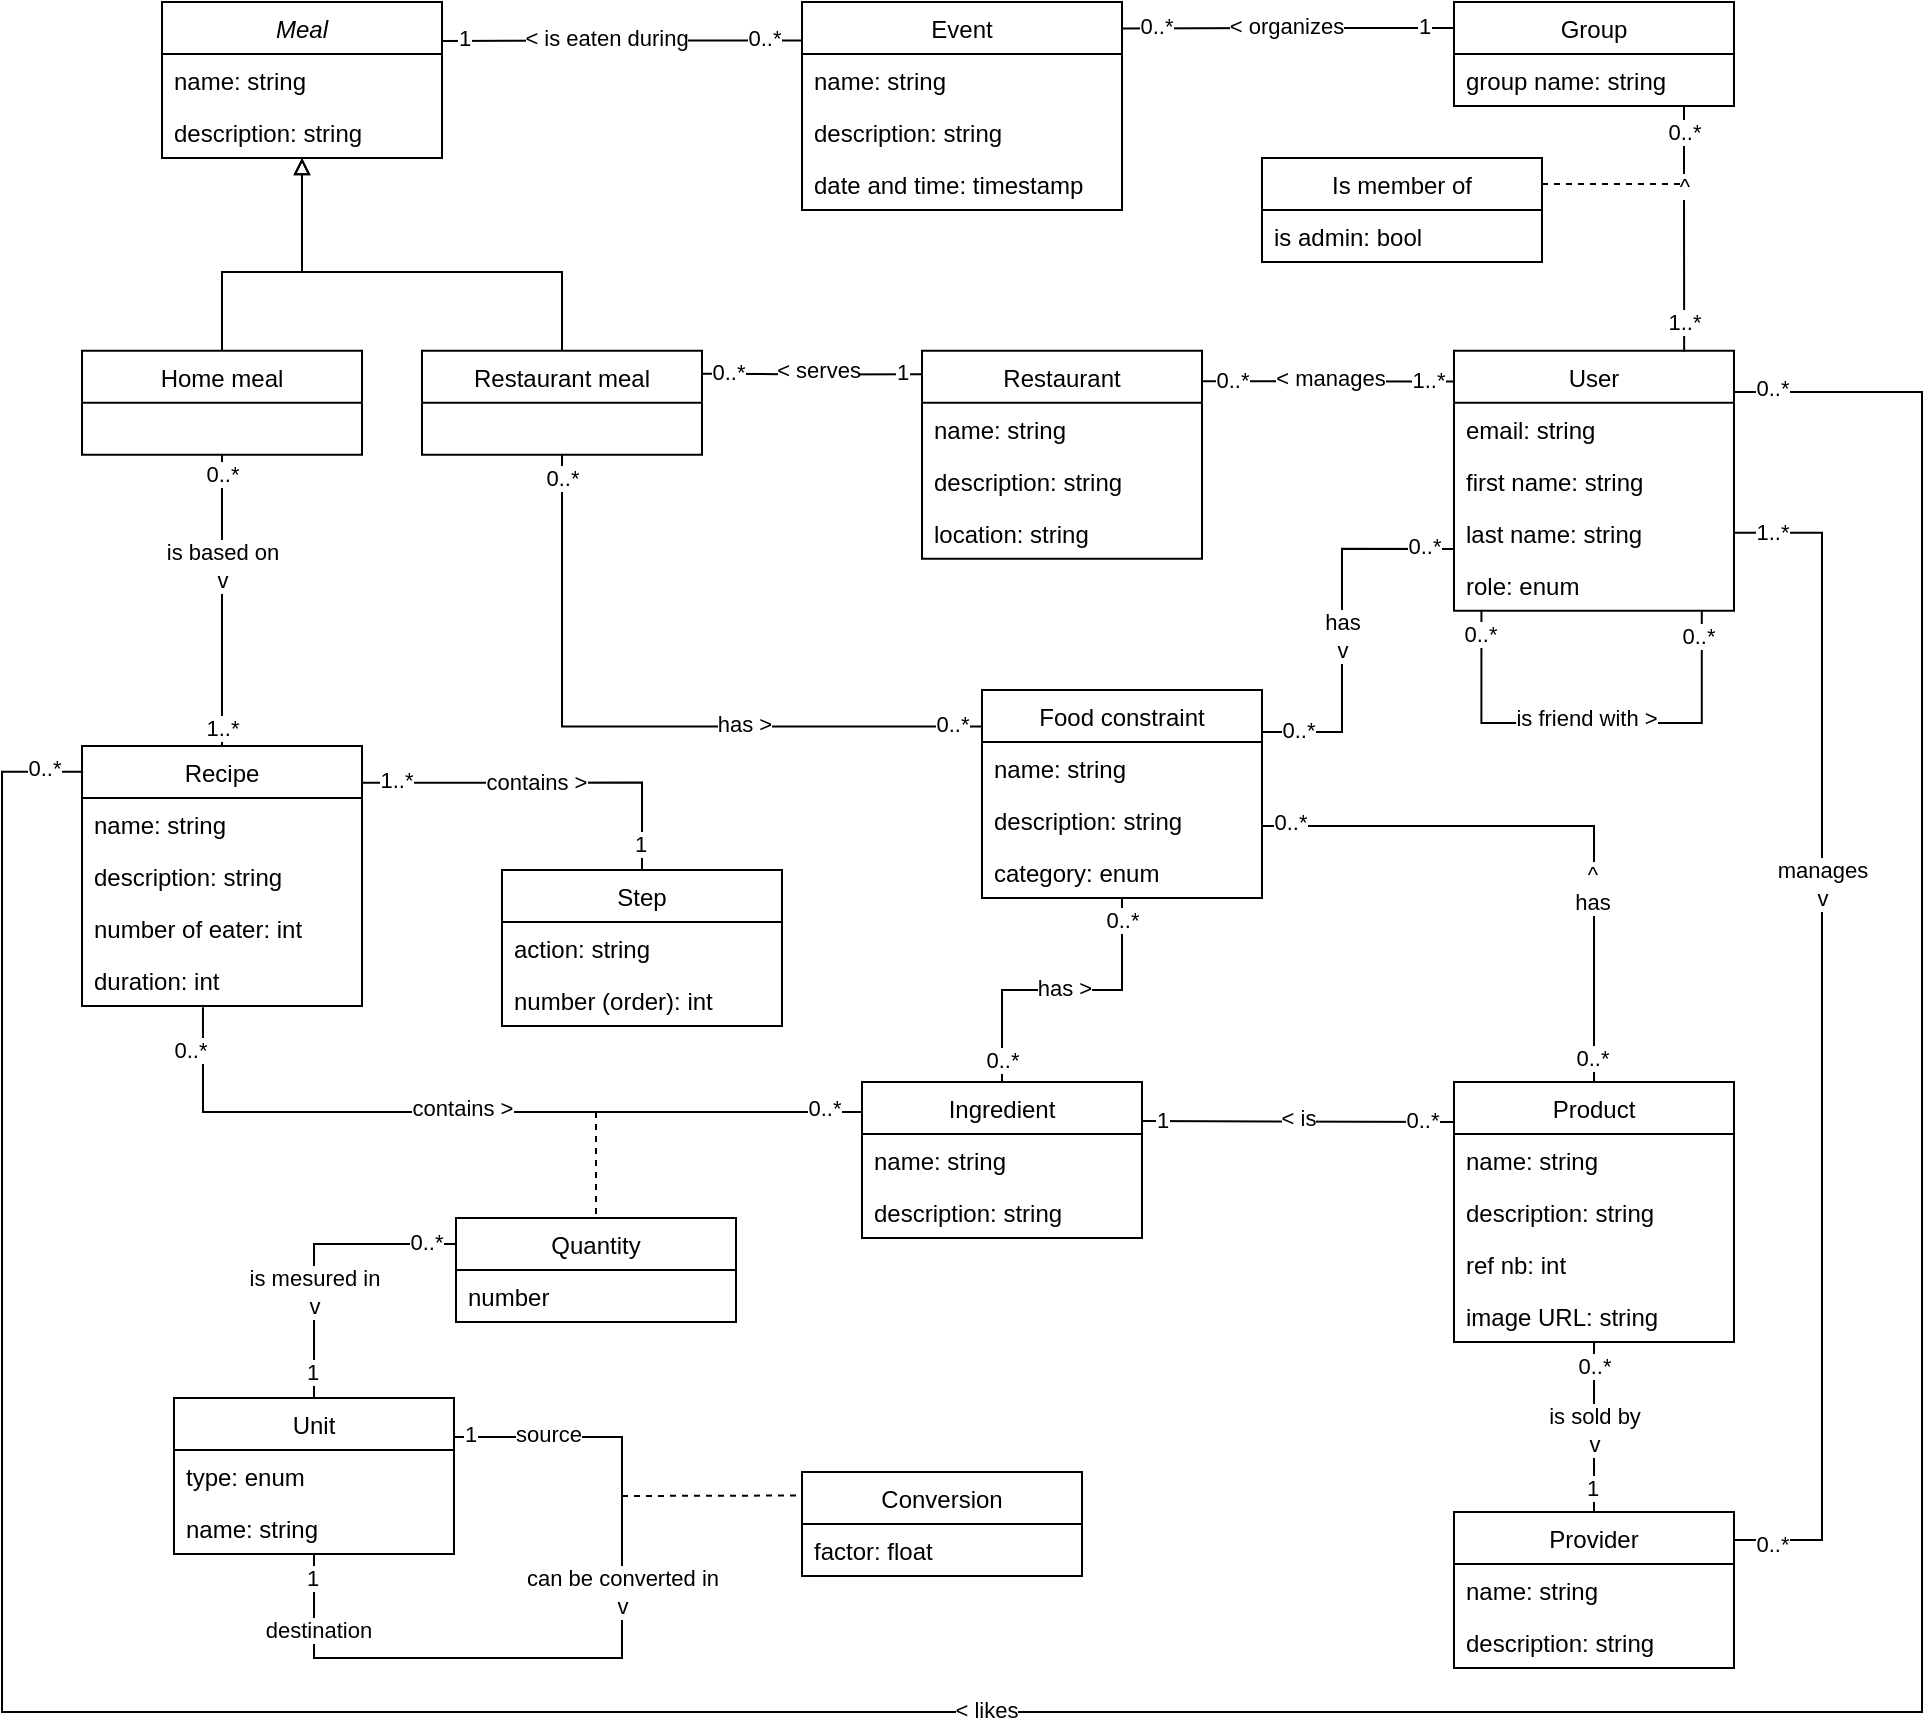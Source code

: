 <mxfile version="17.5.1" type="device"><diagram id="TqW5CA-NK5gwut6oddhq" name="Page-1"><mxGraphModel dx="1407" dy="1003" grid="1" gridSize="10" guides="1" tooltips="1" connect="1" arrows="1" fold="1" page="1" pageScale="1" pageWidth="827" pageHeight="1169" math="0" shadow="0"><root><mxCell id="0"/><mxCell id="1" parent="0"/><mxCell id="3Y7-TavHmKVDPiJVPNlu-1" value="Food constraint" style="swimlane;fontStyle=0;childLayout=stackLayout;horizontal=1;startSize=26;fillColor=none;horizontalStack=0;resizeParent=1;resizeParentMax=0;resizeLast=0;collapsible=1;marginBottom=0;fontColor=#000000;" parent="1" vertex="1"><mxGeometry x="1620" y="789" width="140" height="104" as="geometry"/></mxCell><mxCell id="3Y7-TavHmKVDPiJVPNlu-2" value="name: string" style="text;strokeColor=none;fillColor=none;align=left;verticalAlign=top;spacingLeft=4;spacingRight=4;overflow=hidden;rotatable=0;points=[[0,0.5],[1,0.5]];portConstraint=eastwest;fontColor=#000000;" parent="3Y7-TavHmKVDPiJVPNlu-1" vertex="1"><mxGeometry y="26" width="140" height="26" as="geometry"/></mxCell><mxCell id="3Y7-TavHmKVDPiJVPNlu-3" value="description: string" style="text;strokeColor=none;fillColor=none;align=left;verticalAlign=top;spacingLeft=4;spacingRight=4;overflow=hidden;rotatable=0;points=[[0,0.5],[1,0.5]];portConstraint=eastwest;fontColor=#000000;" parent="3Y7-TavHmKVDPiJVPNlu-1" vertex="1"><mxGeometry y="52" width="140" height="26" as="geometry"/></mxCell><mxCell id="KQlVbWrht6X0Lb1enAnc-1" value="category: enum" style="text;strokeColor=none;fillColor=none;align=left;verticalAlign=top;spacingLeft=4;spacingRight=4;overflow=hidden;rotatable=0;points=[[0,0.5],[1,0.5]];portConstraint=eastwest;fontColor=#000000;" parent="3Y7-TavHmKVDPiJVPNlu-1" vertex="1"><mxGeometry y="78" width="140" height="26" as="geometry"/></mxCell><mxCell id="3Y7-TavHmKVDPiJVPNlu-4" value="User" style="swimlane;fontStyle=0;childLayout=stackLayout;horizontal=1;startSize=26;fillColor=none;horizontalStack=0;resizeParent=1;resizeParentMax=0;resizeLast=0;collapsible=1;marginBottom=0;fontColor=#000000;" parent="1" vertex="1"><mxGeometry x="1856" y="619.43" width="140" height="130" as="geometry"/></mxCell><mxCell id="3Y7-TavHmKVDPiJVPNlu-6" value="email: string" style="text;strokeColor=none;fillColor=none;align=left;verticalAlign=top;spacingLeft=4;spacingRight=4;overflow=hidden;rotatable=0;points=[[0,0.5],[1,0.5]];portConstraint=eastwest;fontColor=#000000;" parent="3Y7-TavHmKVDPiJVPNlu-4" vertex="1"><mxGeometry y="26" width="140" height="26" as="geometry"/></mxCell><mxCell id="3Y7-TavHmKVDPiJVPNlu-7" value="first name: string" style="text;strokeColor=none;fillColor=none;align=left;verticalAlign=top;spacingLeft=4;spacingRight=4;overflow=hidden;rotatable=0;points=[[0,0.5],[1,0.5]];portConstraint=eastwest;fontColor=#000000;" parent="3Y7-TavHmKVDPiJVPNlu-4" vertex="1"><mxGeometry y="52" width="140" height="26" as="geometry"/></mxCell><mxCell id="3Y7-TavHmKVDPiJVPNlu-8" value="last name: string" style="text;strokeColor=none;fillColor=none;align=left;verticalAlign=top;spacingLeft=4;spacingRight=4;overflow=hidden;rotatable=0;points=[[0,0.5],[1,0.5]];portConstraint=eastwest;fontColor=#000000;" parent="3Y7-TavHmKVDPiJVPNlu-4" vertex="1"><mxGeometry y="78" width="140" height="26" as="geometry"/></mxCell><mxCell id="LZzY1pTUdGnfI9EQ-fcA-3" value="role: enum" style="text;strokeColor=none;fillColor=none;align=left;verticalAlign=top;spacingLeft=4;spacingRight=4;overflow=hidden;rotatable=0;points=[[0,0.5],[1,0.5]];portConstraint=eastwest;fontColor=#000000;" parent="3Y7-TavHmKVDPiJVPNlu-4" vertex="1"><mxGeometry y="104" width="140" height="26" as="geometry"/></mxCell><mxCell id="LZzY1pTUdGnfI9EQ-fcA-28" style="edgeStyle=orthogonalEdgeStyle;rounded=0;orthogonalLoop=1;jettySize=auto;html=1;endArrow=none;endFill=0;strokeColor=#000000;entryX=0.098;entryY=0.992;entryDx=0;entryDy=0;entryPerimeter=0;exitX=0.885;exitY=1;exitDx=0;exitDy=0;exitPerimeter=0;fontColor=#000000;" parent="3Y7-TavHmKVDPiJVPNlu-4" source="LZzY1pTUdGnfI9EQ-fcA-3" target="LZzY1pTUdGnfI9EQ-fcA-3" edge="1"><mxGeometry relative="1" as="geometry"><mxPoint x="124" y="130.57" as="sourcePoint"/><mxPoint x="14" y="150.57" as="targetPoint"/><Array as="points"><mxPoint x="124" y="186"/><mxPoint x="14" y="186"/></Array></mxGeometry></mxCell><mxCell id="LZzY1pTUdGnfI9EQ-fcA-29" value="is friend with &amp;gt;" style="edgeLabel;html=1;align=center;verticalAlign=middle;resizable=0;points=[];fontColor=#000000;" parent="LZzY1pTUdGnfI9EQ-fcA-28" vertex="1" connectable="0"><mxGeometry x="0.316" y="-2" relative="1" as="geometry"><mxPoint x="32" y="-1" as="offset"/></mxGeometry></mxCell><mxCell id="LZzY1pTUdGnfI9EQ-fcA-30" value="0..*" style="edgeLabel;html=1;align=center;verticalAlign=middle;resizable=0;points=[];fontColor=#000000;" parent="LZzY1pTUdGnfI9EQ-fcA-28" vertex="1" connectable="0"><mxGeometry x="0.914" relative="1" as="geometry"><mxPoint x="-1" y="2" as="offset"/></mxGeometry></mxCell><mxCell id="LZzY1pTUdGnfI9EQ-fcA-31" value="0..*" style="edgeLabel;html=1;align=center;verticalAlign=middle;resizable=0;points=[];fontColor=#000000;" parent="LZzY1pTUdGnfI9EQ-fcA-28" vertex="1" connectable="0"><mxGeometry x="-0.824" relative="1" as="geometry"><mxPoint x="-2" y="-7" as="offset"/></mxGeometry></mxCell><mxCell id="3Y7-TavHmKVDPiJVPNlu-84" style="edgeStyle=orthogonalEdgeStyle;rounded=0;orthogonalLoop=1;jettySize=auto;html=1;exitX=0.5;exitY=0;exitDx=0;exitDy=0;endArrow=none;endFill=0;entryX=0.5;entryY=1;entryDx=0;entryDy=0;fontColor=#000000;" parent="1" source="3Y7-TavHmKVDPiJVPNlu-9" target="3Y7-TavHmKVDPiJVPNlu-1" edge="1"><mxGeometry relative="1" as="geometry"><mxPoint x="1700" y="890" as="targetPoint"/></mxGeometry></mxCell><mxCell id="3Y7-TavHmKVDPiJVPNlu-85" value="has &amp;gt;" style="edgeLabel;html=1;align=center;verticalAlign=middle;resizable=0;points=[];fontColor=#000000;" parent="3Y7-TavHmKVDPiJVPNlu-84" vertex="1" connectable="0"><mxGeometry x="-0.137" relative="1" as="geometry"><mxPoint x="11" y="-1" as="offset"/></mxGeometry></mxCell><mxCell id="3Y7-TavHmKVDPiJVPNlu-108" value="0..*" style="edgeLabel;html=1;align=center;verticalAlign=middle;resizable=0;points=[];fontColor=#000000;" parent="3Y7-TavHmKVDPiJVPNlu-84" vertex="1" connectable="0"><mxGeometry x="0.82" relative="1" as="geometry"><mxPoint y="-3" as="offset"/></mxGeometry></mxCell><mxCell id="3Y7-TavHmKVDPiJVPNlu-109" value="0..*" style="edgeLabel;html=1;align=center;verticalAlign=middle;resizable=0;points=[];fontColor=#000000;" parent="3Y7-TavHmKVDPiJVPNlu-84" vertex="1" connectable="0"><mxGeometry x="-0.863" relative="1" as="geometry"><mxPoint y="-1" as="offset"/></mxGeometry></mxCell><mxCell id="3Y7-TavHmKVDPiJVPNlu-9" value="Ingredient" style="swimlane;fontStyle=0;childLayout=stackLayout;horizontal=1;startSize=26;fillColor=none;horizontalStack=0;resizeParent=1;resizeParentMax=0;resizeLast=0;collapsible=1;marginBottom=0;fontColor=#000000;" parent="1" vertex="1"><mxGeometry x="1560" y="985" width="140" height="78" as="geometry"/></mxCell><mxCell id="3Y7-TavHmKVDPiJVPNlu-10" value="name: string" style="text;strokeColor=none;fillColor=none;align=left;verticalAlign=top;spacingLeft=4;spacingRight=4;overflow=hidden;rotatable=0;points=[[0,0.5],[1,0.5]];portConstraint=eastwest;fontColor=#000000;" parent="3Y7-TavHmKVDPiJVPNlu-9" vertex="1"><mxGeometry y="26" width="140" height="26" as="geometry"/></mxCell><mxCell id="3Y7-TavHmKVDPiJVPNlu-11" value="description: string" style="text;strokeColor=none;fillColor=none;align=left;verticalAlign=top;spacingLeft=4;spacingRight=4;overflow=hidden;rotatable=0;points=[[0,0.5],[1,0.5]];portConstraint=eastwest;fontColor=#000000;" parent="3Y7-TavHmKVDPiJVPNlu-9" vertex="1"><mxGeometry y="52" width="140" height="26" as="geometry"/></mxCell><mxCell id="3Y7-TavHmKVDPiJVPNlu-17" value="Meal" style="swimlane;fontStyle=2;childLayout=stackLayout;horizontal=1;startSize=26;fillColor=none;horizontalStack=0;resizeParent=1;resizeParentMax=0;resizeLast=0;collapsible=1;marginBottom=0;fontColor=#000000;" parent="1" vertex="1"><mxGeometry x="1210" y="445" width="140" height="78" as="geometry"/></mxCell><mxCell id="3Y7-TavHmKVDPiJVPNlu-18" value="name: string" style="text;strokeColor=none;fillColor=none;align=left;verticalAlign=top;spacingLeft=4;spacingRight=4;overflow=hidden;rotatable=0;points=[[0,0.5],[1,0.5]];portConstraint=eastwest;fontColor=#000000;" parent="3Y7-TavHmKVDPiJVPNlu-17" vertex="1"><mxGeometry y="26" width="140" height="26" as="geometry"/></mxCell><mxCell id="3Y7-TavHmKVDPiJVPNlu-19" value="description: string" style="text;strokeColor=none;fillColor=none;align=left;verticalAlign=top;spacingLeft=4;spacingRight=4;overflow=hidden;rotatable=0;points=[[0,0.5],[1,0.5]];portConstraint=eastwest;fontColor=#000000;" parent="3Y7-TavHmKVDPiJVPNlu-17" vertex="1"><mxGeometry y="52" width="140" height="26" as="geometry"/></mxCell><mxCell id="3Y7-TavHmKVDPiJVPNlu-52" style="edgeStyle=orthogonalEdgeStyle;rounded=0;orthogonalLoop=1;jettySize=auto;html=1;exitX=0.5;exitY=1;exitDx=0;exitDy=0;endArrow=none;endFill=0;entryX=0.222;entryY=0.003;entryDx=0;entryDy=0;entryPerimeter=0;fontColor=#000000;" parent="1" edge="1"><mxGeometry relative="1" as="geometry"><mxPoint x="1971" y="497.0" as="sourcePoint"/><mxPoint x="1971.08" y="619.82" as="targetPoint"/><Array as="points"><mxPoint x="1971" y="530"/><mxPoint x="1971" y="530"/></Array></mxGeometry></mxCell><mxCell id="3Y7-TavHmKVDPiJVPNlu-53" value="&lt;div&gt;^&lt;br&gt;&lt;/div&gt;" style="edgeLabel;html=1;align=center;verticalAlign=middle;resizable=0;points=[];fontColor=#000000;" parent="3Y7-TavHmKVDPiJVPNlu-52" vertex="1" connectable="0"><mxGeometry x="0.435" relative="1" as="geometry"><mxPoint y="-48" as="offset"/></mxGeometry></mxCell><mxCell id="3Y7-TavHmKVDPiJVPNlu-87" value="1..*" style="edgeLabel;html=1;align=center;verticalAlign=middle;resizable=0;points=[];fontColor=#000000;" parent="3Y7-TavHmKVDPiJVPNlu-52" vertex="1" connectable="0"><mxGeometry x="0.792" relative="1" as="geometry"><mxPoint y="-2" as="offset"/></mxGeometry></mxCell><mxCell id="3Y7-TavHmKVDPiJVPNlu-88" value="0..*" style="edgeLabel;html=1;align=center;verticalAlign=middle;resizable=0;points=[];fontColor=#000000;" parent="3Y7-TavHmKVDPiJVPNlu-52" vertex="1" connectable="0"><mxGeometry x="-0.821" relative="1" as="geometry"><mxPoint y="2" as="offset"/></mxGeometry></mxCell><mxCell id="3Y7-TavHmKVDPiJVPNlu-20" value="Group" style="swimlane;fontStyle=0;childLayout=stackLayout;horizontal=1;startSize=26;fillColor=none;horizontalStack=0;resizeParent=1;resizeParentMax=0;resizeLast=0;collapsible=1;marginBottom=0;fontColor=#000000;" parent="1" vertex="1"><mxGeometry x="1856" y="445" width="140" height="52" as="geometry"><mxRectangle x="1830" y="445" width="70" height="26" as="alternateBounds"/></mxGeometry></mxCell><mxCell id="3Y7-TavHmKVDPiJVPNlu-21" value="group name: string" style="text;strokeColor=none;fillColor=none;align=left;verticalAlign=top;spacingLeft=4;spacingRight=4;overflow=hidden;rotatable=0;points=[[0,0.5],[1,0.5]];portConstraint=eastwest;fontColor=#000000;" parent="3Y7-TavHmKVDPiJVPNlu-20" vertex="1"><mxGeometry y="26" width="140" height="26" as="geometry"/></mxCell><mxCell id="3Y7-TavHmKVDPiJVPNlu-22" value="Event" style="swimlane;fontStyle=0;childLayout=stackLayout;horizontal=1;startSize=26;fillColor=none;horizontalStack=0;resizeParent=1;resizeParentMax=0;resizeLast=0;collapsible=1;marginBottom=0;fontColor=#000000;" parent="1" vertex="1"><mxGeometry x="1530" y="445" width="160" height="104" as="geometry"/></mxCell><mxCell id="3Y7-TavHmKVDPiJVPNlu-23" value="name: string" style="text;strokeColor=none;fillColor=none;align=left;verticalAlign=top;spacingLeft=4;spacingRight=4;overflow=hidden;rotatable=0;points=[[0,0.5],[1,0.5]];portConstraint=eastwest;fontColor=#000000;" parent="3Y7-TavHmKVDPiJVPNlu-22" vertex="1"><mxGeometry y="26" width="160" height="26" as="geometry"/></mxCell><mxCell id="3Y7-TavHmKVDPiJVPNlu-24" value="description: string" style="text;strokeColor=none;fillColor=none;align=left;verticalAlign=top;spacingLeft=4;spacingRight=4;overflow=hidden;rotatable=0;points=[[0,0.5],[1,0.5]];portConstraint=eastwest;fontColor=#000000;" parent="3Y7-TavHmKVDPiJVPNlu-22" vertex="1"><mxGeometry y="52" width="160" height="26" as="geometry"/></mxCell><mxCell id="3Y7-TavHmKVDPiJVPNlu-25" value="date and time: timestamp" style="text;strokeColor=none;fillColor=none;align=left;verticalAlign=top;spacingLeft=4;spacingRight=4;overflow=hidden;rotatable=0;points=[[0,0.5],[1,0.5]];portConstraint=eastwest;fontColor=#000000;" parent="3Y7-TavHmKVDPiJVPNlu-22" vertex="1"><mxGeometry y="78" width="160" height="26" as="geometry"/></mxCell><mxCell id="3Y7-TavHmKVDPiJVPNlu-63" style="edgeStyle=orthogonalEdgeStyle;rounded=0;orthogonalLoop=1;jettySize=auto;html=1;exitX=0.5;exitY=1;exitDx=0;exitDy=0;entryX=0.5;entryY=0;entryDx=0;entryDy=0;endArrow=none;endFill=0;fontColor=#000000;" parent="1" source="3Y7-TavHmKVDPiJVPNlu-26" target="3Y7-TavHmKVDPiJVPNlu-31" edge="1"><mxGeometry relative="1" as="geometry"/></mxCell><mxCell id="3Y7-TavHmKVDPiJVPNlu-64" value="&lt;div&gt;is based on&lt;/div&gt;&lt;div&gt;v&lt;br&gt;&lt;/div&gt;" style="edgeLabel;html=1;align=center;verticalAlign=middle;resizable=0;points=[];fontColor=#000000;" parent="3Y7-TavHmKVDPiJVPNlu-63" vertex="1" connectable="0"><mxGeometry x="0.686" relative="1" as="geometry"><mxPoint y="-67" as="offset"/></mxGeometry></mxCell><mxCell id="3Y7-TavHmKVDPiJVPNlu-93" value="0..*" style="edgeLabel;html=1;align=center;verticalAlign=middle;resizable=0;points=[];fontColor=#000000;" parent="3Y7-TavHmKVDPiJVPNlu-63" vertex="1" connectable="0"><mxGeometry x="-0.791" relative="1" as="geometry"><mxPoint y="-6" as="offset"/></mxGeometry></mxCell><mxCell id="3Y7-TavHmKVDPiJVPNlu-94" value="1..*" style="edgeLabel;html=1;align=center;verticalAlign=middle;resizable=0;points=[];fontColor=#000000;" parent="3Y7-TavHmKVDPiJVPNlu-63" vertex="1" connectable="0"><mxGeometry x="0.778" relative="1" as="geometry"><mxPoint y="7" as="offset"/></mxGeometry></mxCell><mxCell id="rPFVRI6o-lbLPfudPGqJ-1" style="edgeStyle=orthogonalEdgeStyle;rounded=0;orthogonalLoop=1;jettySize=auto;html=1;exitX=0.5;exitY=0;exitDx=0;exitDy=0;entryX=0.5;entryY=1;entryDx=0;entryDy=0;endArrow=block;endFill=0;fontColor=#000000;" parent="1" source="3Y7-TavHmKVDPiJVPNlu-26" target="3Y7-TavHmKVDPiJVPNlu-17" edge="1"><mxGeometry relative="1" as="geometry"><mxPoint x="1340" y="530" as="targetPoint"/><Array as="points"><mxPoint x="1240" y="580"/><mxPoint x="1280" y="580"/></Array></mxGeometry></mxCell><mxCell id="3Y7-TavHmKVDPiJVPNlu-26" value="Home meal" style="swimlane;fontStyle=0;childLayout=stackLayout;horizontal=1;startSize=26;fillColor=none;horizontalStack=0;resizeParent=1;resizeParentMax=0;resizeLast=0;collapsible=1;marginBottom=0;fontColor=#000000;" parent="1" vertex="1"><mxGeometry x="1170" y="619.43" width="140" height="52" as="geometry"/></mxCell><mxCell id="3Y7-TavHmKVDPiJVPNlu-77" style="edgeStyle=orthogonalEdgeStyle;rounded=0;orthogonalLoop=1;jettySize=auto;html=1;exitX=0.5;exitY=1;exitDx=0;exitDy=0;entryX=0.001;entryY=0.176;entryDx=0;entryDy=0;endArrow=none;endFill=0;entryPerimeter=0;fontColor=#000000;" parent="1" source="3Y7-TavHmKVDPiJVPNlu-27" target="3Y7-TavHmKVDPiJVPNlu-1" edge="1"><mxGeometry relative="1" as="geometry"><mxPoint x="1000" y="562.14" as="sourcePoint"/><mxPoint x="1135" y="728.71" as="targetPoint"/></mxGeometry></mxCell><mxCell id="3Y7-TavHmKVDPiJVPNlu-78" value="&lt;div&gt;has &amp;gt;&lt;br&gt;&lt;/div&gt;" style="edgeLabel;html=1;align=center;verticalAlign=middle;resizable=0;points=[];fontColor=#000000;" parent="3Y7-TavHmKVDPiJVPNlu-77" vertex="1" connectable="0"><mxGeometry x="0.316" y="-2" relative="1" as="geometry"><mxPoint x="-1" y="-4" as="offset"/></mxGeometry></mxCell><mxCell id="3Y7-TavHmKVDPiJVPNlu-103" value="0..*" style="edgeLabel;html=1;align=center;verticalAlign=middle;resizable=0;points=[];fontColor=#000000;" parent="3Y7-TavHmKVDPiJVPNlu-77" vertex="1" connectable="0"><mxGeometry x="-0.863" relative="1" as="geometry"><mxPoint y="-12" as="offset"/></mxGeometry></mxCell><mxCell id="3Y7-TavHmKVDPiJVPNlu-104" value="0..*" style="edgeLabel;html=1;align=center;verticalAlign=middle;resizable=0;points=[];fontColor=#000000;" parent="3Y7-TavHmKVDPiJVPNlu-77" vertex="1" connectable="0"><mxGeometry x="0.919" y="-1" relative="1" as="geometry"><mxPoint x="-1" y="-3" as="offset"/></mxGeometry></mxCell><mxCell id="rPFVRI6o-lbLPfudPGqJ-3" style="edgeStyle=orthogonalEdgeStyle;rounded=0;orthogonalLoop=1;jettySize=auto;html=1;endArrow=block;endFill=0;entryX=0.5;entryY=1.001;entryDx=0;entryDy=0;entryPerimeter=0;exitX=0.5;exitY=0;exitDx=0;exitDy=0;fontColor=#000000;" parent="1" source="3Y7-TavHmKVDPiJVPNlu-27" target="3Y7-TavHmKVDPiJVPNlu-19" edge="1"><mxGeometry relative="1" as="geometry"><mxPoint x="1350" y="530" as="targetPoint"/><mxPoint x="1450" y="570" as="sourcePoint"/><Array as="points"><mxPoint x="1410" y="580"/><mxPoint x="1280" y="580"/></Array></mxGeometry></mxCell><mxCell id="3Y7-TavHmKVDPiJVPNlu-27" value="Restaurant meal" style="swimlane;fontStyle=0;childLayout=stackLayout;horizontal=1;startSize=26;fillColor=none;horizontalStack=0;resizeParent=1;resizeParentMax=0;resizeLast=0;collapsible=1;marginBottom=0;fontColor=#000000;" parent="1" vertex="1"><mxGeometry x="1340" y="619.43" width="140" height="52" as="geometry"/></mxCell><mxCell id="3Y7-TavHmKVDPiJVPNlu-31" value="Recipe" style="swimlane;fontStyle=0;childLayout=stackLayout;horizontal=1;startSize=26;fillColor=none;horizontalStack=0;resizeParent=1;resizeParentMax=0;resizeLast=0;collapsible=1;marginBottom=0;fontColor=#000000;" parent="1" vertex="1"><mxGeometry x="1170" y="817" width="140" height="130" as="geometry"/></mxCell><mxCell id="3Y7-TavHmKVDPiJVPNlu-32" value="name: string" style="text;strokeColor=none;fillColor=none;align=left;verticalAlign=top;spacingLeft=4;spacingRight=4;overflow=hidden;rotatable=0;points=[[0,0.5],[1,0.5]];portConstraint=eastwest;fontColor=#000000;" parent="3Y7-TavHmKVDPiJVPNlu-31" vertex="1"><mxGeometry y="26" width="140" height="26" as="geometry"/></mxCell><mxCell id="3Y7-TavHmKVDPiJVPNlu-33" value="description: string" style="text;strokeColor=none;fillColor=none;align=left;verticalAlign=top;spacingLeft=4;spacingRight=4;overflow=hidden;rotatable=0;points=[[0,0.5],[1,0.5]];portConstraint=eastwest;fontColor=#000000;" parent="3Y7-TavHmKVDPiJVPNlu-31" vertex="1"><mxGeometry y="52" width="140" height="26" as="geometry"/></mxCell><mxCell id="3Y7-TavHmKVDPiJVPNlu-34" value="number of eater: int" style="text;strokeColor=none;fillColor=none;align=left;verticalAlign=top;spacingLeft=4;spacingRight=4;overflow=hidden;rotatable=0;points=[[0,0.5],[1,0.5]];portConstraint=eastwest;fontColor=#000000;" parent="3Y7-TavHmKVDPiJVPNlu-31" vertex="1"><mxGeometry y="78" width="140" height="26" as="geometry"/></mxCell><mxCell id="LZzY1pTUdGnfI9EQ-fcA-20" value="duration: int" style="text;strokeColor=none;fillColor=none;align=left;verticalAlign=top;spacingLeft=4;spacingRight=4;overflow=hidden;rotatable=0;points=[[0,0.5],[1,0.5]];portConstraint=eastwest;fontColor=#000000;" parent="3Y7-TavHmKVDPiJVPNlu-31" vertex="1"><mxGeometry y="104" width="140" height="26" as="geometry"/></mxCell><mxCell id="3Y7-TavHmKVDPiJVPNlu-65" style="edgeStyle=orthogonalEdgeStyle;rounded=0;orthogonalLoop=1;jettySize=auto;html=1;entryX=1.002;entryY=0.219;entryDx=0;entryDy=0;endArrow=none;endFill=0;exitX=-0.003;exitY=0.113;exitDx=0;exitDy=0;exitPerimeter=0;entryPerimeter=0;fontColor=#000000;" parent="1" source="3Y7-TavHmKVDPiJVPNlu-35" target="3Y7-TavHmKVDPiJVPNlu-27" edge="1"><mxGeometry relative="1" as="geometry"><Array as="points"><mxPoint x="1530" y="631"/><mxPoint x="1500" y="631"/></Array><mxPoint x="1460" y="777" as="sourcePoint"/></mxGeometry></mxCell><mxCell id="3Y7-TavHmKVDPiJVPNlu-66" value="&lt;div&gt;&amp;lt; serves&lt;br&gt;&lt;/div&gt;" style="edgeLabel;html=1;align=center;verticalAlign=middle;resizable=0;points=[];fontColor=#000000;" parent="3Y7-TavHmKVDPiJVPNlu-65" vertex="1" connectable="0"><mxGeometry x="-0.693" y="1" relative="1" as="geometry"><mxPoint x="-35" y="-3" as="offset"/></mxGeometry></mxCell><mxCell id="3Y7-TavHmKVDPiJVPNlu-101" value="1" style="edgeLabel;html=1;align=center;verticalAlign=middle;resizable=0;points=[];fontColor=#000000;" parent="3Y7-TavHmKVDPiJVPNlu-65" vertex="1" connectable="0"><mxGeometry x="-0.777" relative="1" as="geometry"><mxPoint x="2" y="-1" as="offset"/></mxGeometry></mxCell><mxCell id="3Y7-TavHmKVDPiJVPNlu-102" value="0..*" style="edgeLabel;html=1;align=center;verticalAlign=middle;resizable=0;points=[];fontColor=#000000;" parent="3Y7-TavHmKVDPiJVPNlu-65" vertex="1" connectable="0"><mxGeometry x="0.769" relative="1" as="geometry"><mxPoint y="-1" as="offset"/></mxGeometry></mxCell><mxCell id="3Y7-TavHmKVDPiJVPNlu-35" value="Restaurant" style="swimlane;fontStyle=0;childLayout=stackLayout;horizontal=1;startSize=26;fillColor=none;horizontalStack=0;resizeParent=1;resizeParentMax=0;resizeLast=0;collapsible=1;marginBottom=0;fontColor=#000000;" parent="1" vertex="1"><mxGeometry x="1590" y="619.43" width="140" height="104" as="geometry"/></mxCell><mxCell id="3Y7-TavHmKVDPiJVPNlu-36" value="name: string" style="text;strokeColor=none;fillColor=none;align=left;verticalAlign=top;spacingLeft=4;spacingRight=4;overflow=hidden;rotatable=0;points=[[0,0.5],[1,0.5]];portConstraint=eastwest;fontColor=#000000;" parent="3Y7-TavHmKVDPiJVPNlu-35" vertex="1"><mxGeometry y="26" width="140" height="26" as="geometry"/></mxCell><mxCell id="3Y7-TavHmKVDPiJVPNlu-37" value="description: string" style="text;strokeColor=none;fillColor=none;align=left;verticalAlign=top;spacingLeft=4;spacingRight=4;overflow=hidden;rotatable=0;points=[[0,0.5],[1,0.5]];portConstraint=eastwest;fontColor=#000000;" parent="3Y7-TavHmKVDPiJVPNlu-35" vertex="1"><mxGeometry y="52" width="140" height="26" as="geometry"/></mxCell><mxCell id="3Y7-TavHmKVDPiJVPNlu-38" value="location: string" style="text;strokeColor=none;fillColor=none;align=left;verticalAlign=top;spacingLeft=4;spacingRight=4;overflow=hidden;rotatable=0;points=[[0,0.5],[1,0.5]];portConstraint=eastwest;fontColor=#000000;" parent="3Y7-TavHmKVDPiJVPNlu-35" vertex="1"><mxGeometry y="78" width="140" height="26" as="geometry"/></mxCell><mxCell id="3Y7-TavHmKVDPiJVPNlu-71" style="edgeStyle=orthogonalEdgeStyle;rounded=0;orthogonalLoop=1;jettySize=auto;html=1;endArrow=none;endFill=0;entryX=0;entryY=0.192;entryDx=0;entryDy=0;entryPerimeter=0;fontColor=#000000;strokeColor=#000000;exitX=0.432;exitY=1.022;exitDx=0;exitDy=0;exitPerimeter=0;" parent="1" source="LZzY1pTUdGnfI9EQ-fcA-20" target="3Y7-TavHmKVDPiJVPNlu-9" edge="1"><mxGeometry relative="1" as="geometry"><mxPoint x="1520.0" y="1004.621" as="targetPoint"/><mxPoint x="1230" y="990" as="sourcePoint"/><Array as="points"><mxPoint x="1231" y="1000"/></Array></mxGeometry></mxCell><mxCell id="3Y7-TavHmKVDPiJVPNlu-72" value="contains &amp;gt;" style="edgeLabel;html=1;align=center;verticalAlign=middle;resizable=0;points=[];fontColor=#000000;" parent="3Y7-TavHmKVDPiJVPNlu-71" vertex="1" connectable="0"><mxGeometry x="-0.377" relative="1" as="geometry"><mxPoint x="63" y="-2" as="offset"/></mxGeometry></mxCell><mxCell id="3Y7-TavHmKVDPiJVPNlu-111" value="0..*" style="edgeLabel;html=1;align=center;verticalAlign=middle;resizable=0;points=[];fontColor=#000000;" parent="3Y7-TavHmKVDPiJVPNlu-71" vertex="1" connectable="0"><mxGeometry x="-0.818" relative="1" as="geometry"><mxPoint x="-7" y="-14" as="offset"/></mxGeometry></mxCell><mxCell id="3Y7-TavHmKVDPiJVPNlu-112" value="0..*" style="edgeLabel;html=1;align=center;verticalAlign=middle;resizable=0;points=[];fontColor=#000000;" parent="3Y7-TavHmKVDPiJVPNlu-71" vertex="1" connectable="0"><mxGeometry x="0.779" relative="1" as="geometry"><mxPoint x="23" y="-2" as="offset"/></mxGeometry></mxCell><mxCell id="3Y7-TavHmKVDPiJVPNlu-39" value="Step" style="swimlane;fontStyle=0;childLayout=stackLayout;horizontal=1;startSize=26;fillColor=none;horizontalStack=0;resizeParent=1;resizeParentMax=0;resizeLast=0;collapsible=1;marginBottom=0;fontColor=#000000;" parent="1" vertex="1"><mxGeometry x="1380" y="879" width="140" height="78" as="geometry"/></mxCell><mxCell id="3Y7-TavHmKVDPiJVPNlu-40" value="action: string" style="text;strokeColor=none;fillColor=none;align=left;verticalAlign=top;spacingLeft=4;spacingRight=4;overflow=hidden;rotatable=0;points=[[0,0.5],[1,0.5]];portConstraint=eastwest;fontColor=#000000;" parent="3Y7-TavHmKVDPiJVPNlu-39" vertex="1"><mxGeometry y="26" width="140" height="26" as="geometry"/></mxCell><mxCell id="3Y7-TavHmKVDPiJVPNlu-41" value="number (order): int" style="text;strokeColor=none;fillColor=none;align=left;verticalAlign=top;spacingLeft=4;spacingRight=4;overflow=hidden;rotatable=0;points=[[0,0.5],[1,0.5]];portConstraint=eastwest;fontColor=#000000;" parent="3Y7-TavHmKVDPiJVPNlu-39" vertex="1"><mxGeometry y="52" width="140" height="26" as="geometry"/></mxCell><mxCell id="3Y7-TavHmKVDPiJVPNlu-75" style="edgeStyle=orthogonalEdgeStyle;rounded=0;orthogonalLoop=1;jettySize=auto;html=1;exitX=0.5;exitY=1;exitDx=0;exitDy=0;entryX=0.5;entryY=0;entryDx=0;entryDy=0;endArrow=none;endFill=0;fontColor=#000000;" parent="1" source="3Y7-TavHmKVDPiJVPNlu-43" target="3Y7-TavHmKVDPiJVPNlu-47" edge="1"><mxGeometry relative="1" as="geometry"/></mxCell><mxCell id="3Y7-TavHmKVDPiJVPNlu-76" value="&lt;div&gt;is sold by&lt;/div&gt;&lt;div&gt;v&lt;br&gt;&lt;/div&gt;" style="edgeLabel;html=1;align=center;verticalAlign=middle;resizable=0;points=[];fontColor=#000000;" parent="3Y7-TavHmKVDPiJVPNlu-75" vertex="1" connectable="0"><mxGeometry x="0.342" y="-1" relative="1" as="geometry"><mxPoint x="1" y="-13" as="offset"/></mxGeometry></mxCell><mxCell id="3Y7-TavHmKVDPiJVPNlu-99" value="0..*" style="edgeLabel;html=1;align=center;verticalAlign=middle;resizable=0;points=[];fontColor=#000000;" parent="3Y7-TavHmKVDPiJVPNlu-75" vertex="1" connectable="0"><mxGeometry x="-0.734" relative="1" as="geometry"><mxPoint as="offset"/></mxGeometry></mxCell><mxCell id="3Y7-TavHmKVDPiJVPNlu-100" value="1" style="edgeLabel;html=1;align=center;verticalAlign=middle;resizable=0;points=[];fontColor=#000000;" parent="3Y7-TavHmKVDPiJVPNlu-75" vertex="1" connectable="0"><mxGeometry x="0.709" relative="1" as="geometry"><mxPoint x="-1" as="offset"/></mxGeometry></mxCell><mxCell id="3Y7-TavHmKVDPiJVPNlu-83" style="edgeStyle=orthogonalEdgeStyle;rounded=0;orthogonalLoop=1;jettySize=auto;html=1;exitX=0.5;exitY=0;exitDx=0;exitDy=0;endArrow=none;endFill=0;fontColor=#000000;" parent="1" source="3Y7-TavHmKVDPiJVPNlu-43" edge="1"><mxGeometry relative="1" as="geometry"><mxPoint x="1760" y="857" as="targetPoint"/><Array as="points"><mxPoint x="1900" y="857"/><mxPoint x="1760" y="857"/></Array></mxGeometry></mxCell><mxCell id="3Y7-TavHmKVDPiJVPNlu-86" value="&lt;div&gt;^&lt;/div&gt;&lt;div&gt;has&lt;br&gt;&lt;/div&gt;" style="edgeLabel;html=1;align=center;verticalAlign=middle;resizable=0;points=[];fontColor=#000000;" parent="3Y7-TavHmKVDPiJVPNlu-83" vertex="1" connectable="0"><mxGeometry x="-0.341" y="1" relative="1" as="geometry"><mxPoint as="offset"/></mxGeometry></mxCell><mxCell id="3Y7-TavHmKVDPiJVPNlu-107" value="0..*" style="edgeLabel;html=1;align=center;verticalAlign=middle;resizable=0;points=[];fontColor=#000000;" parent="3Y7-TavHmKVDPiJVPNlu-83" vertex="1" connectable="0"><mxGeometry x="0.899" relative="1" as="geometry"><mxPoint x="-1" y="-2" as="offset"/></mxGeometry></mxCell><mxCell id="3Y7-TavHmKVDPiJVPNlu-110" value="0..*" style="edgeLabel;html=1;align=center;verticalAlign=middle;resizable=0;points=[];fontColor=#000000;" parent="3Y7-TavHmKVDPiJVPNlu-83" vertex="1" connectable="0"><mxGeometry x="-0.926" y="1" relative="1" as="geometry"><mxPoint y="-1" as="offset"/></mxGeometry></mxCell><mxCell id="3Y7-TavHmKVDPiJVPNlu-43" value="Product" style="swimlane;fontStyle=0;childLayout=stackLayout;horizontal=1;startSize=26;fillColor=none;horizontalStack=0;resizeParent=1;resizeParentMax=0;resizeLast=0;collapsible=1;marginBottom=0;fontColor=#000000;" parent="1" vertex="1"><mxGeometry x="1856" y="985" width="140" height="130" as="geometry"/></mxCell><mxCell id="3Y7-TavHmKVDPiJVPNlu-44" value="name: string" style="text;strokeColor=none;fillColor=none;align=left;verticalAlign=top;spacingLeft=4;spacingRight=4;overflow=hidden;rotatable=0;points=[[0,0.5],[1,0.5]];portConstraint=eastwest;fontColor=#000000;" parent="3Y7-TavHmKVDPiJVPNlu-43" vertex="1"><mxGeometry y="26" width="140" height="26" as="geometry"/></mxCell><mxCell id="3Y7-TavHmKVDPiJVPNlu-45" value="description: string" style="text;strokeColor=none;fillColor=none;align=left;verticalAlign=top;spacingLeft=4;spacingRight=4;overflow=hidden;rotatable=0;points=[[0,0.5],[1,0.5]];portConstraint=eastwest;fontColor=#000000;" parent="3Y7-TavHmKVDPiJVPNlu-43" vertex="1"><mxGeometry y="52" width="140" height="26" as="geometry"/></mxCell><mxCell id="3Y7-TavHmKVDPiJVPNlu-46" value="ref nb: int" style="text;strokeColor=none;fillColor=none;align=left;verticalAlign=top;spacingLeft=4;spacingRight=4;overflow=hidden;rotatable=0;points=[[0,0.5],[1,0.5]];portConstraint=eastwest;fontColor=#000000;" parent="3Y7-TavHmKVDPiJVPNlu-43" vertex="1"><mxGeometry y="78" width="140" height="26" as="geometry"/></mxCell><mxCell id="LZzY1pTUdGnfI9EQ-fcA-22" value="image URL: string" style="text;strokeColor=none;fillColor=none;align=left;verticalAlign=top;spacingLeft=4;spacingRight=4;overflow=hidden;rotatable=0;points=[[0,0.5],[1,0.5]];portConstraint=eastwest;fontColor=#000000;" parent="3Y7-TavHmKVDPiJVPNlu-43" vertex="1"><mxGeometry y="104" width="140" height="26" as="geometry"/></mxCell><mxCell id="3Y7-TavHmKVDPiJVPNlu-47" value="Provider" style="swimlane;fontStyle=0;childLayout=stackLayout;horizontal=1;startSize=26;fillColor=none;horizontalStack=0;resizeParent=1;resizeParentMax=0;resizeLast=0;collapsible=1;marginBottom=0;fontColor=#000000;" parent="1" vertex="1"><mxGeometry x="1856" y="1200" width="140" height="78" as="geometry"/></mxCell><mxCell id="3Y7-TavHmKVDPiJVPNlu-48" value="name: string" style="text;strokeColor=none;fillColor=none;align=left;verticalAlign=top;spacingLeft=4;spacingRight=4;overflow=hidden;rotatable=0;points=[[0,0.5],[1,0.5]];portConstraint=eastwest;fontColor=#000000;" parent="3Y7-TavHmKVDPiJVPNlu-47" vertex="1"><mxGeometry y="26" width="140" height="26" as="geometry"/></mxCell><mxCell id="3Y7-TavHmKVDPiJVPNlu-49" value="description: string" style="text;strokeColor=none;fillColor=none;align=left;verticalAlign=top;spacingLeft=4;spacingRight=4;overflow=hidden;rotatable=0;points=[[0,0.5],[1,0.5]];portConstraint=eastwest;fontColor=#000000;" parent="3Y7-TavHmKVDPiJVPNlu-47" vertex="1"><mxGeometry y="52" width="140" height="26" as="geometry"/></mxCell><mxCell id="rPFVRI6o-lbLPfudPGqJ-8" style="edgeStyle=orthogonalEdgeStyle;rounded=0;orthogonalLoop=1;jettySize=auto;html=1;entryX=0.5;entryY=0;entryDx=0;entryDy=0;endArrow=none;endFill=0;exitX=0;exitY=0.25;exitDx=0;exitDy=0;fontColor=#000000;" parent="1" source="3Y7-TavHmKVDPiJVPNlu-50" target="3Y7-TavHmKVDPiJVPNlu-114" edge="1"><mxGeometry relative="1" as="geometry"/></mxCell><mxCell id="rPFVRI6o-lbLPfudPGqJ-9" value="&lt;div&gt;is mesured in&lt;/div&gt;&lt;div&gt;v&lt;br&gt;&lt;/div&gt;" style="edgeLabel;html=1;align=center;verticalAlign=middle;resizable=0;points=[];fontColor=#000000;" parent="rPFVRI6o-lbLPfudPGqJ-8" vertex="1" connectable="0"><mxGeometry x="0.24" relative="1" as="geometry"><mxPoint y="3" as="offset"/></mxGeometry></mxCell><mxCell id="rPFVRI6o-lbLPfudPGqJ-10" value="1" style="edgeLabel;html=1;align=center;verticalAlign=middle;resizable=0;points=[];fontColor=#000000;" parent="rPFVRI6o-lbLPfudPGqJ-8" vertex="1" connectable="0"><mxGeometry x="0.782" y="1" relative="1" as="geometry"><mxPoint x="-2" y="3" as="offset"/></mxGeometry></mxCell><mxCell id="rPFVRI6o-lbLPfudPGqJ-11" value="0..*" style="edgeLabel;html=1;align=center;verticalAlign=middle;resizable=0;points=[];fontColor=#000000;" parent="rPFVRI6o-lbLPfudPGqJ-8" vertex="1" connectable="0"><mxGeometry x="-0.794" relative="1" as="geometry"><mxPoint y="-1" as="offset"/></mxGeometry></mxCell><mxCell id="3Y7-TavHmKVDPiJVPNlu-50" value="Quantity" style="swimlane;fontStyle=0;childLayout=stackLayout;horizontal=1;startSize=26;fillColor=none;horizontalStack=0;resizeParent=1;resizeParentMax=0;resizeLast=0;collapsible=1;marginBottom=0;fontColor=#000000;" parent="1" vertex="1"><mxGeometry x="1357" y="1053" width="140" height="52" as="geometry"/></mxCell><mxCell id="3Y7-TavHmKVDPiJVPNlu-51" value="number" style="text;strokeColor=none;fillColor=none;align=left;verticalAlign=top;spacingLeft=4;spacingRight=4;overflow=hidden;rotatable=0;points=[[0,0.5],[1,0.5]];portConstraint=eastwest;fontColor=#000000;" parent="3Y7-TavHmKVDPiJVPNlu-50" vertex="1"><mxGeometry y="26" width="140" height="26" as="geometry"/></mxCell><mxCell id="3Y7-TavHmKVDPiJVPNlu-57" style="edgeStyle=orthogonalEdgeStyle;rounded=0;orthogonalLoop=1;jettySize=auto;html=1;exitX=0;exitY=0.25;exitDx=0;exitDy=0;endArrow=none;endFill=0;entryX=1;entryY=0.128;entryDx=0;entryDy=0;entryPerimeter=0;fontColor=#000000;" parent="1" source="3Y7-TavHmKVDPiJVPNlu-20" target="3Y7-TavHmKVDPiJVPNlu-22" edge="1"><mxGeometry relative="1" as="geometry"><mxPoint x="1910" y="507.0" as="sourcePoint"/><mxPoint x="1910" y="610" as="targetPoint"/></mxGeometry></mxCell><mxCell id="3Y7-TavHmKVDPiJVPNlu-58" value="&amp;lt; organizes" style="edgeLabel;html=1;align=center;verticalAlign=middle;resizable=0;points=[];fontColor=#000000;" parent="3Y7-TavHmKVDPiJVPNlu-57" vertex="1" connectable="0"><mxGeometry x="0.435" relative="1" as="geometry"><mxPoint x="35" y="-2" as="offset"/></mxGeometry></mxCell><mxCell id="3Y7-TavHmKVDPiJVPNlu-89" value="1" style="edgeLabel;html=1;align=center;verticalAlign=middle;resizable=0;points=[];fontColor=#000000;" parent="3Y7-TavHmKVDPiJVPNlu-57" vertex="1" connectable="0"><mxGeometry x="-0.753" relative="1" as="geometry"><mxPoint x="5" y="-1" as="offset"/></mxGeometry></mxCell><mxCell id="3Y7-TavHmKVDPiJVPNlu-90" value="0..*" style="edgeLabel;html=1;align=center;verticalAlign=middle;resizable=0;points=[];fontColor=#000000;" parent="3Y7-TavHmKVDPiJVPNlu-57" vertex="1" connectable="0"><mxGeometry x="0.846" y="-1" relative="1" as="geometry"><mxPoint x="4" y="-1" as="offset"/></mxGeometry></mxCell><mxCell id="3Y7-TavHmKVDPiJVPNlu-59" style="edgeStyle=orthogonalEdgeStyle;rounded=0;orthogonalLoop=1;jettySize=auto;html=1;exitX=-0.002;exitY=0.185;exitDx=0;exitDy=0;endArrow=none;endFill=0;entryX=1;entryY=0.25;entryDx=0;entryDy=0;exitPerimeter=0;fontColor=#000000;" parent="1" source="3Y7-TavHmKVDPiJVPNlu-22" target="3Y7-TavHmKVDPiJVPNlu-17" edge="1"><mxGeometry relative="1" as="geometry"><mxPoint x="1840" y="468" as="sourcePoint"/><mxPoint x="1722.24" y="467.688" as="targetPoint"/></mxGeometry></mxCell><mxCell id="3Y7-TavHmKVDPiJVPNlu-60" value="&amp;lt; is eaten during" style="edgeLabel;html=1;align=center;verticalAlign=middle;resizable=0;points=[];fontColor=#000000;" parent="3Y7-TavHmKVDPiJVPNlu-59" vertex="1" connectable="0"><mxGeometry x="0.435" relative="1" as="geometry"><mxPoint x="31" y="-2" as="offset"/></mxGeometry></mxCell><mxCell id="3Y7-TavHmKVDPiJVPNlu-91" value="0..*" style="edgeLabel;html=1;align=center;verticalAlign=middle;resizable=0;points=[];fontColor=#000000;" parent="3Y7-TavHmKVDPiJVPNlu-59" vertex="1" connectable="0"><mxGeometry x="-0.782" relative="1" as="geometry"><mxPoint x="1" y="-1" as="offset"/></mxGeometry></mxCell><mxCell id="3Y7-TavHmKVDPiJVPNlu-92" value="1" style="edgeLabel;html=1;align=center;verticalAlign=middle;resizable=0;points=[];fontColor=#000000;" parent="3Y7-TavHmKVDPiJVPNlu-59" vertex="1" connectable="0"><mxGeometry x="0.874" relative="1" as="geometry"><mxPoint x="-1" y="-2" as="offset"/></mxGeometry></mxCell><mxCell id="3Y7-TavHmKVDPiJVPNlu-79" style="edgeStyle=orthogonalEdgeStyle;rounded=0;orthogonalLoop=1;jettySize=auto;html=1;endArrow=none;endFill=0;entryX=1.002;entryY=0.199;entryDx=0;entryDy=0;entryPerimeter=0;exitX=0;exitY=0.808;exitDx=0;exitDy=0;exitPerimeter=0;fontColor=#000000;" parent="1" source="3Y7-TavHmKVDPiJVPNlu-8" target="3Y7-TavHmKVDPiJVPNlu-1" edge="1"><mxGeometry relative="1" as="geometry"><mxPoint x="1856" y="717" as="sourcePoint"/><mxPoint x="1740" y="747" as="targetPoint"/><Array as="points"><mxPoint x="1800" y="718"/><mxPoint x="1800" y="810"/><mxPoint x="1760" y="810"/></Array></mxGeometry></mxCell><mxCell id="3Y7-TavHmKVDPiJVPNlu-80" value="&lt;div&gt;has&lt;/div&gt;&lt;div&gt;v&lt;br&gt;&lt;/div&gt;" style="edgeLabel;html=1;align=center;verticalAlign=middle;resizable=0;points=[];fontColor=#000000;" parent="3Y7-TavHmKVDPiJVPNlu-79" vertex="1" connectable="0"><mxGeometry x="0.316" y="-2" relative="1" as="geometry"><mxPoint x="2" y="-24" as="offset"/></mxGeometry></mxCell><mxCell id="3Y7-TavHmKVDPiJVPNlu-105" value="0..*" style="edgeLabel;html=1;align=center;verticalAlign=middle;resizable=0;points=[];fontColor=#000000;" parent="3Y7-TavHmKVDPiJVPNlu-79" vertex="1" connectable="0"><mxGeometry x="0.914" relative="1" as="geometry"><mxPoint x="10" y="-1" as="offset"/></mxGeometry></mxCell><mxCell id="3Y7-TavHmKVDPiJVPNlu-106" value="0..*" style="edgeLabel;html=1;align=center;verticalAlign=middle;resizable=0;points=[];fontColor=#000000;" parent="3Y7-TavHmKVDPiJVPNlu-79" vertex="1" connectable="0"><mxGeometry x="-0.824" relative="1" as="geometry"><mxPoint x="1" y="-2" as="offset"/></mxGeometry></mxCell><mxCell id="3Y7-TavHmKVDPiJVPNlu-113" value="" style="endArrow=none;dashed=1;endFill=0;endSize=12;html=1;rounded=0;entryX=0.5;entryY=0;entryDx=0;entryDy=0;fontColor=#000000;" parent="1" target="3Y7-TavHmKVDPiJVPNlu-50" edge="1"><mxGeometry width="160" relative="1" as="geometry"><mxPoint x="1427" y="1000" as="sourcePoint"/><mxPoint x="1427" y="1165" as="targetPoint"/></mxGeometry></mxCell><mxCell id="rPFVRI6o-lbLPfudPGqJ-14" style="edgeStyle=orthogonalEdgeStyle;rounded=0;orthogonalLoop=1;jettySize=auto;html=1;exitX=1;exitY=0.25;exitDx=0;exitDy=0;endArrow=none;endFill=0;entryX=0.5;entryY=1;entryDx=0;entryDy=0;fontColor=#000000;" parent="1" source="3Y7-TavHmKVDPiJVPNlu-114" target="3Y7-TavHmKVDPiJVPNlu-114" edge="1"><mxGeometry relative="1" as="geometry"><mxPoint x="1390" y="1273" as="targetPoint"/><Array as="points"><mxPoint x="1440" y="1162"/><mxPoint x="1440" y="1273"/><mxPoint x="1286" y="1273"/></Array></mxGeometry></mxCell><mxCell id="rPFVRI6o-lbLPfudPGqJ-15" value="1" style="edgeLabel;html=1;align=center;verticalAlign=middle;resizable=0;points=[];fontColor=#000000;" parent="rPFVRI6o-lbLPfudPGqJ-14" vertex="1" connectable="0"><mxGeometry x="-0.924" y="1" relative="1" as="geometry"><mxPoint x="-7" y="-1" as="offset"/></mxGeometry></mxCell><mxCell id="rPFVRI6o-lbLPfudPGqJ-16" value="1" style="edgeLabel;html=1;align=center;verticalAlign=middle;resizable=0;points=[];fontColor=#000000;" parent="rPFVRI6o-lbLPfudPGqJ-14" vertex="1" connectable="0"><mxGeometry x="0.932" relative="1" as="geometry"><mxPoint x="-1" y="-2" as="offset"/></mxGeometry></mxCell><mxCell id="rPFVRI6o-lbLPfudPGqJ-17" value="source" style="edgeLabel;html=1;align=center;verticalAlign=middle;resizable=0;points=[];fontColor=#000000;" parent="rPFVRI6o-lbLPfudPGqJ-14" vertex="1" connectable="0"><mxGeometry x="-0.852" relative="1" as="geometry"><mxPoint x="17" y="-2" as="offset"/></mxGeometry></mxCell><mxCell id="rPFVRI6o-lbLPfudPGqJ-18" value="destination" style="edgeLabel;html=1;align=center;verticalAlign=middle;resizable=0;points=[];fontColor=#000000;" parent="rPFVRI6o-lbLPfudPGqJ-14" vertex="1" connectable="0"><mxGeometry x="0.842" y="2" relative="1" as="geometry"><mxPoint x="4" y="6" as="offset"/></mxGeometry></mxCell><mxCell id="rPFVRI6o-lbLPfudPGqJ-20" value="&lt;div&gt;can be converted in&lt;/div&gt;&lt;div&gt;v&lt;br&gt;&lt;/div&gt;" style="edgeLabel;html=1;align=center;verticalAlign=middle;resizable=0;points=[];fontColor=#000000;" parent="rPFVRI6o-lbLPfudPGqJ-14" vertex="1" connectable="0"><mxGeometry x="-0.213" y="-1" relative="1" as="geometry"><mxPoint x="1" y="4" as="offset"/></mxGeometry></mxCell><mxCell id="3Y7-TavHmKVDPiJVPNlu-114" value="Unit" style="swimlane;fontStyle=0;childLayout=stackLayout;horizontal=1;startSize=26;fillColor=none;horizontalStack=0;resizeParent=1;resizeParentMax=0;resizeLast=0;collapsible=1;marginBottom=0;fontColor=#000000;" parent="1" vertex="1"><mxGeometry x="1216" y="1143" width="140" height="78" as="geometry"/></mxCell><mxCell id="3Y7-TavHmKVDPiJVPNlu-115" value="type: enum" style="text;strokeColor=none;fillColor=none;align=left;verticalAlign=top;spacingLeft=4;spacingRight=4;overflow=hidden;rotatable=0;points=[[0,0.5],[1,0.5]];portConstraint=eastwest;fontColor=#000000;" parent="3Y7-TavHmKVDPiJVPNlu-114" vertex="1"><mxGeometry y="26" width="140" height="26" as="geometry"/></mxCell><mxCell id="3Y7-TavHmKVDPiJVPNlu-116" value="name: string" style="text;strokeColor=none;fillColor=none;align=left;verticalAlign=top;spacingLeft=4;spacingRight=4;overflow=hidden;rotatable=0;points=[[0,0.5],[1,0.5]];portConstraint=eastwest;fontColor=#000000;" parent="3Y7-TavHmKVDPiJVPNlu-114" vertex="1"><mxGeometry y="52" width="140" height="26" as="geometry"/></mxCell><mxCell id="rPFVRI6o-lbLPfudPGqJ-4" value="Conversion" style="swimlane;fontStyle=0;childLayout=stackLayout;horizontal=1;startSize=26;fillColor=none;horizontalStack=0;resizeParent=1;resizeParentMax=0;resizeLast=0;collapsible=1;marginBottom=0;fontColor=#000000;" parent="1" vertex="1"><mxGeometry x="1530" y="1180" width="140" height="52" as="geometry"/></mxCell><mxCell id="rPFVRI6o-lbLPfudPGqJ-6" value="factor: float" style="text;strokeColor=none;fillColor=none;align=left;verticalAlign=top;spacingLeft=4;spacingRight=4;overflow=hidden;rotatable=0;points=[[0,0.5],[1,0.5]];portConstraint=eastwest;fontColor=#000000;" parent="rPFVRI6o-lbLPfudPGqJ-4" vertex="1"><mxGeometry y="26" width="140" height="26" as="geometry"/></mxCell><mxCell id="rPFVRI6o-lbLPfudPGqJ-19" value="" style="endArrow=none;dashed=1;endFill=0;endSize=12;html=1;rounded=0;entryX=0.002;entryY=0.226;entryDx=0;entryDy=0;entryPerimeter=0;fontColor=#000000;" parent="1" target="rPFVRI6o-lbLPfudPGqJ-4" edge="1"><mxGeometry width="160" relative="1" as="geometry"><mxPoint x="1440" y="1192" as="sourcePoint"/><mxPoint x="1490" y="1217" as="targetPoint"/></mxGeometry></mxCell><mxCell id="LZzY1pTUdGnfI9EQ-fcA-12" style="edgeStyle=orthogonalEdgeStyle;rounded=0;orthogonalLoop=1;jettySize=auto;html=1;entryX=0.5;entryY=0;entryDx=0;entryDy=0;endArrow=none;endFill=0;exitX=0.998;exitY=0.141;exitDx=0;exitDy=0;exitPerimeter=0;fontColor=#000000;" parent="1" source="3Y7-TavHmKVDPiJVPNlu-31" target="3Y7-TavHmKVDPiJVPNlu-39" edge="1"><mxGeometry relative="1" as="geometry"><mxPoint x="1320" y="854" as="sourcePoint"/><mxPoint x="1150" y="996" as="targetPoint"/></mxGeometry></mxCell><mxCell id="LZzY1pTUdGnfI9EQ-fcA-13" value="&lt;div&gt;contains &amp;gt;&lt;br&gt;&lt;/div&gt;" style="edgeLabel;html=1;align=center;verticalAlign=middle;resizable=0;points=[];fontColor=#000000;" parent="LZzY1pTUdGnfI9EQ-fcA-12" vertex="1" connectable="0"><mxGeometry x="-0.324" y="-1" relative="1" as="geometry"><mxPoint x="25" y="-2" as="offset"/></mxGeometry></mxCell><mxCell id="LZzY1pTUdGnfI9EQ-fcA-14" value="1..*" style="edgeLabel;html=1;align=center;verticalAlign=middle;resizable=0;points=[];fontColor=#000000;" parent="LZzY1pTUdGnfI9EQ-fcA-12" vertex="1" connectable="0"><mxGeometry x="-0.877" relative="1" as="geometry"><mxPoint x="6" y="-2" as="offset"/></mxGeometry></mxCell><mxCell id="LZzY1pTUdGnfI9EQ-fcA-15" value="1" style="edgeLabel;html=1;align=center;verticalAlign=middle;resizable=0;points=[];fontColor=#000000;" parent="LZzY1pTUdGnfI9EQ-fcA-12" vertex="1" connectable="0"><mxGeometry x="0.92" relative="1" as="geometry"><mxPoint x="-1" y="-6" as="offset"/></mxGeometry></mxCell><mxCell id="LZzY1pTUdGnfI9EQ-fcA-24" style="edgeStyle=orthogonalEdgeStyle;rounded=0;orthogonalLoop=1;jettySize=auto;html=1;entryX=1;entryY=0.146;entryDx=0;entryDy=0;endArrow=none;endFill=0;entryPerimeter=0;exitX=-0.002;exitY=0.118;exitDx=0;exitDy=0;exitPerimeter=0;fontColor=#000000;strokeColor=#000000;" parent="1" source="3Y7-TavHmKVDPiJVPNlu-4" target="3Y7-TavHmKVDPiJVPNlu-35" edge="1"><mxGeometry relative="1" as="geometry"><Array as="points"><mxPoint x="1840" y="635"/></Array><mxPoint x="1840" y="640" as="sourcePoint"/><mxPoint x="1740" y="629.998" as="targetPoint"/></mxGeometry></mxCell><mxCell id="LZzY1pTUdGnfI9EQ-fcA-25" value="&amp;lt; manages" style="edgeLabel;html=1;align=center;verticalAlign=middle;resizable=0;points=[];fontColor=#000000;" parent="LZzY1pTUdGnfI9EQ-fcA-24" vertex="1" connectable="0"><mxGeometry x="-0.693" y="1" relative="1" as="geometry"><mxPoint x="-42" y="-3" as="offset"/></mxGeometry></mxCell><mxCell id="LZzY1pTUdGnfI9EQ-fcA-26" value="1..*" style="edgeLabel;html=1;align=center;verticalAlign=middle;resizable=0;points=[];fontColor=#000000;" parent="LZzY1pTUdGnfI9EQ-fcA-24" vertex="1" connectable="0"><mxGeometry x="-0.777" relative="1" as="geometry"><mxPoint x="1" y="-1" as="offset"/></mxGeometry></mxCell><mxCell id="LZzY1pTUdGnfI9EQ-fcA-27" value="0..*" style="edgeLabel;html=1;align=center;verticalAlign=middle;resizable=0;points=[];fontColor=#000000;" parent="LZzY1pTUdGnfI9EQ-fcA-24" vertex="1" connectable="0"><mxGeometry x="0.769" relative="1" as="geometry"><mxPoint y="-1" as="offset"/></mxGeometry></mxCell><mxCell id="LZzY1pTUdGnfI9EQ-fcA-36" style="edgeStyle=orthogonalEdgeStyle;rounded=0;orthogonalLoop=1;jettySize=auto;html=1;entryX=1;entryY=0.25;entryDx=0;entryDy=0;endArrow=none;endFill=0;exitX=0;exitY=0.154;exitDx=0;exitDy=0;exitPerimeter=0;fontColor=#000000;" parent="1" source="3Y7-TavHmKVDPiJVPNlu-43" target="3Y7-TavHmKVDPiJVPNlu-9" edge="1"><mxGeometry relative="1" as="geometry"><Array as="points"><mxPoint x="1700" y="1004"/></Array><mxPoint x="1829.3" y="1000.362" as="sourcePoint"/><mxPoint x="1720" y="999.998" as="targetPoint"/></mxGeometry></mxCell><mxCell id="LZzY1pTUdGnfI9EQ-fcA-37" value="&amp;lt; is" style="edgeLabel;html=1;align=center;verticalAlign=middle;resizable=0;points=[];fontColor=#000000;" parent="LZzY1pTUdGnfI9EQ-fcA-36" vertex="1" connectable="0"><mxGeometry x="-0.693" y="1" relative="1" as="geometry"><mxPoint x="-54" y="-3" as="offset"/></mxGeometry></mxCell><mxCell id="LZzY1pTUdGnfI9EQ-fcA-38" value="0..*" style="edgeLabel;html=1;align=center;verticalAlign=middle;resizable=0;points=[];fontColor=#000000;" parent="LZzY1pTUdGnfI9EQ-fcA-36" vertex="1" connectable="0"><mxGeometry x="-0.777" relative="1" as="geometry"><mxPoint x="1" y="-1" as="offset"/></mxGeometry></mxCell><mxCell id="LZzY1pTUdGnfI9EQ-fcA-39" value="1" style="edgeLabel;html=1;align=center;verticalAlign=middle;resizable=0;points=[];fontColor=#000000;" parent="LZzY1pTUdGnfI9EQ-fcA-36" vertex="1" connectable="0"><mxGeometry x="0.769" relative="1" as="geometry"><mxPoint x="-8" y="-1" as="offset"/></mxGeometry></mxCell><mxCell id="LZzY1pTUdGnfI9EQ-fcA-40" style="edgeStyle=orthogonalEdgeStyle;rounded=0;orthogonalLoop=1;jettySize=auto;html=1;endArrow=none;endFill=0;strokeColor=#000000;entryX=1;entryY=0.5;entryDx=0;entryDy=0;exitX=1;exitY=0.25;exitDx=0;exitDy=0;fontColor=#000000;" parent="1" source="3Y7-TavHmKVDPiJVPNlu-47" target="3Y7-TavHmKVDPiJVPNlu-8" edge="1"><mxGeometry relative="1" as="geometry"><mxPoint x="2330" y="980" as="sourcePoint"/><mxPoint x="2160.01" y="860.002" as="targetPoint"/><Array as="points"><mxPoint x="2040" y="1214"/><mxPoint x="2040" y="710"/></Array></mxGeometry></mxCell><mxCell id="LZzY1pTUdGnfI9EQ-fcA-41" value="&lt;div&gt;manages&lt;/div&gt;&lt;div&gt;v&lt;br&gt;&lt;/div&gt;" style="edgeLabel;html=1;align=center;verticalAlign=middle;resizable=0;points=[];fontColor=#000000;" parent="LZzY1pTUdGnfI9EQ-fcA-40" vertex="1" connectable="0"><mxGeometry x="0.316" y="-2" relative="1" as="geometry"><mxPoint x="-2" y="15" as="offset"/></mxGeometry></mxCell><mxCell id="LZzY1pTUdGnfI9EQ-fcA-42" value="1..*" style="edgeLabel;html=1;align=center;verticalAlign=middle;resizable=0;points=[];fontColor=#000000;" parent="LZzY1pTUdGnfI9EQ-fcA-40" vertex="1" connectable="0"><mxGeometry x="0.914" relative="1" as="geometry"><mxPoint x="-7" y="-1" as="offset"/></mxGeometry></mxCell><mxCell id="LZzY1pTUdGnfI9EQ-fcA-43" value="0..*" style="edgeLabel;html=1;align=center;verticalAlign=middle;resizable=0;points=[];fontColor=#000000;" parent="LZzY1pTUdGnfI9EQ-fcA-40" vertex="1" connectable="0"><mxGeometry x="-0.824" relative="1" as="geometry"><mxPoint x="-25" y="5" as="offset"/></mxGeometry></mxCell><mxCell id="LZzY1pTUdGnfI9EQ-fcA-44" style="edgeStyle=orthogonalEdgeStyle;rounded=0;orthogonalLoop=1;jettySize=auto;html=1;endArrow=none;endFill=0;strokeColor=#000000;entryX=0.999;entryY=0.158;entryDx=0;entryDy=0;entryPerimeter=0;exitX=0.004;exitY=0.099;exitDx=0;exitDy=0;exitPerimeter=0;fontColor=#000000;" parent="1" source="3Y7-TavHmKVDPiJVPNlu-31" target="3Y7-TavHmKVDPiJVPNlu-4" edge="1"><mxGeometry relative="1" as="geometry"><mxPoint x="1130" y="850" as="sourcePoint"/><mxPoint x="2080" y="650" as="targetPoint"/><Array as="points"><mxPoint x="1130" y="830"/><mxPoint x="1130" y="1300"/><mxPoint x="2090" y="1300"/><mxPoint x="2090" y="640"/></Array></mxGeometry></mxCell><mxCell id="LZzY1pTUdGnfI9EQ-fcA-45" value="&amp;lt; likes" style="edgeLabel;html=1;align=center;verticalAlign=middle;resizable=0;points=[];fontColor=#000000;" parent="LZzY1pTUdGnfI9EQ-fcA-44" vertex="1" connectable="0"><mxGeometry x="0.316" y="-2" relative="1" as="geometry"><mxPoint x="-462" y="-3" as="offset"/></mxGeometry></mxCell><mxCell id="LZzY1pTUdGnfI9EQ-fcA-46" value="0..*" style="edgeLabel;html=1;align=center;verticalAlign=middle;resizable=0;points=[];fontColor=#000000;" parent="LZzY1pTUdGnfI9EQ-fcA-44" vertex="1" connectable="0"><mxGeometry x="0.914" relative="1" as="geometry"><mxPoint x="-75" y="-4" as="offset"/></mxGeometry></mxCell><mxCell id="LZzY1pTUdGnfI9EQ-fcA-47" value="0..*" style="edgeLabel;html=1;align=center;verticalAlign=middle;resizable=0;points=[];fontColor=#000000;" parent="LZzY1pTUdGnfI9EQ-fcA-44" vertex="1" connectable="0"><mxGeometry x="-0.824" relative="1" as="geometry"><mxPoint x="21" y="-158" as="offset"/></mxGeometry></mxCell><mxCell id="B0I4Kze-ilwZ7DLhYJTP-7" value="" style="endArrow=none;dashed=1;endFill=0;endSize=12;html=1;rounded=0;exitX=1;exitY=0.25;exitDx=0;exitDy=0;fontColor=#000000;" parent="1" source="QctkdJwbJ2HbHcYgNu6T-2" edge="1"><mxGeometry width="160" relative="1" as="geometry"><mxPoint x="1910" y="536" as="sourcePoint"/><mxPoint x="1972" y="536" as="targetPoint"/></mxGeometry></mxCell><mxCell id="QctkdJwbJ2HbHcYgNu6T-2" value="Is member of" style="swimlane;fontStyle=0;childLayout=stackLayout;horizontal=1;startSize=26;fillColor=none;horizontalStack=0;resizeParent=1;resizeParentMax=0;resizeLast=0;collapsible=1;marginBottom=0;fontColor=#000000;" vertex="1" parent="1"><mxGeometry x="1760" y="523" width="140" height="52" as="geometry"><mxRectangle x="1830" y="445" width="70" height="26" as="alternateBounds"/></mxGeometry></mxCell><mxCell id="QctkdJwbJ2HbHcYgNu6T-3" value="is admin: bool" style="text;strokeColor=none;fillColor=none;align=left;verticalAlign=top;spacingLeft=4;spacingRight=4;overflow=hidden;rotatable=0;points=[[0,0.5],[1,0.5]];portConstraint=eastwest;fontColor=#000000;" vertex="1" parent="QctkdJwbJ2HbHcYgNu6T-2"><mxGeometry y="26" width="140" height="26" as="geometry"/></mxCell></root></mxGraphModel></diagram></mxfile>